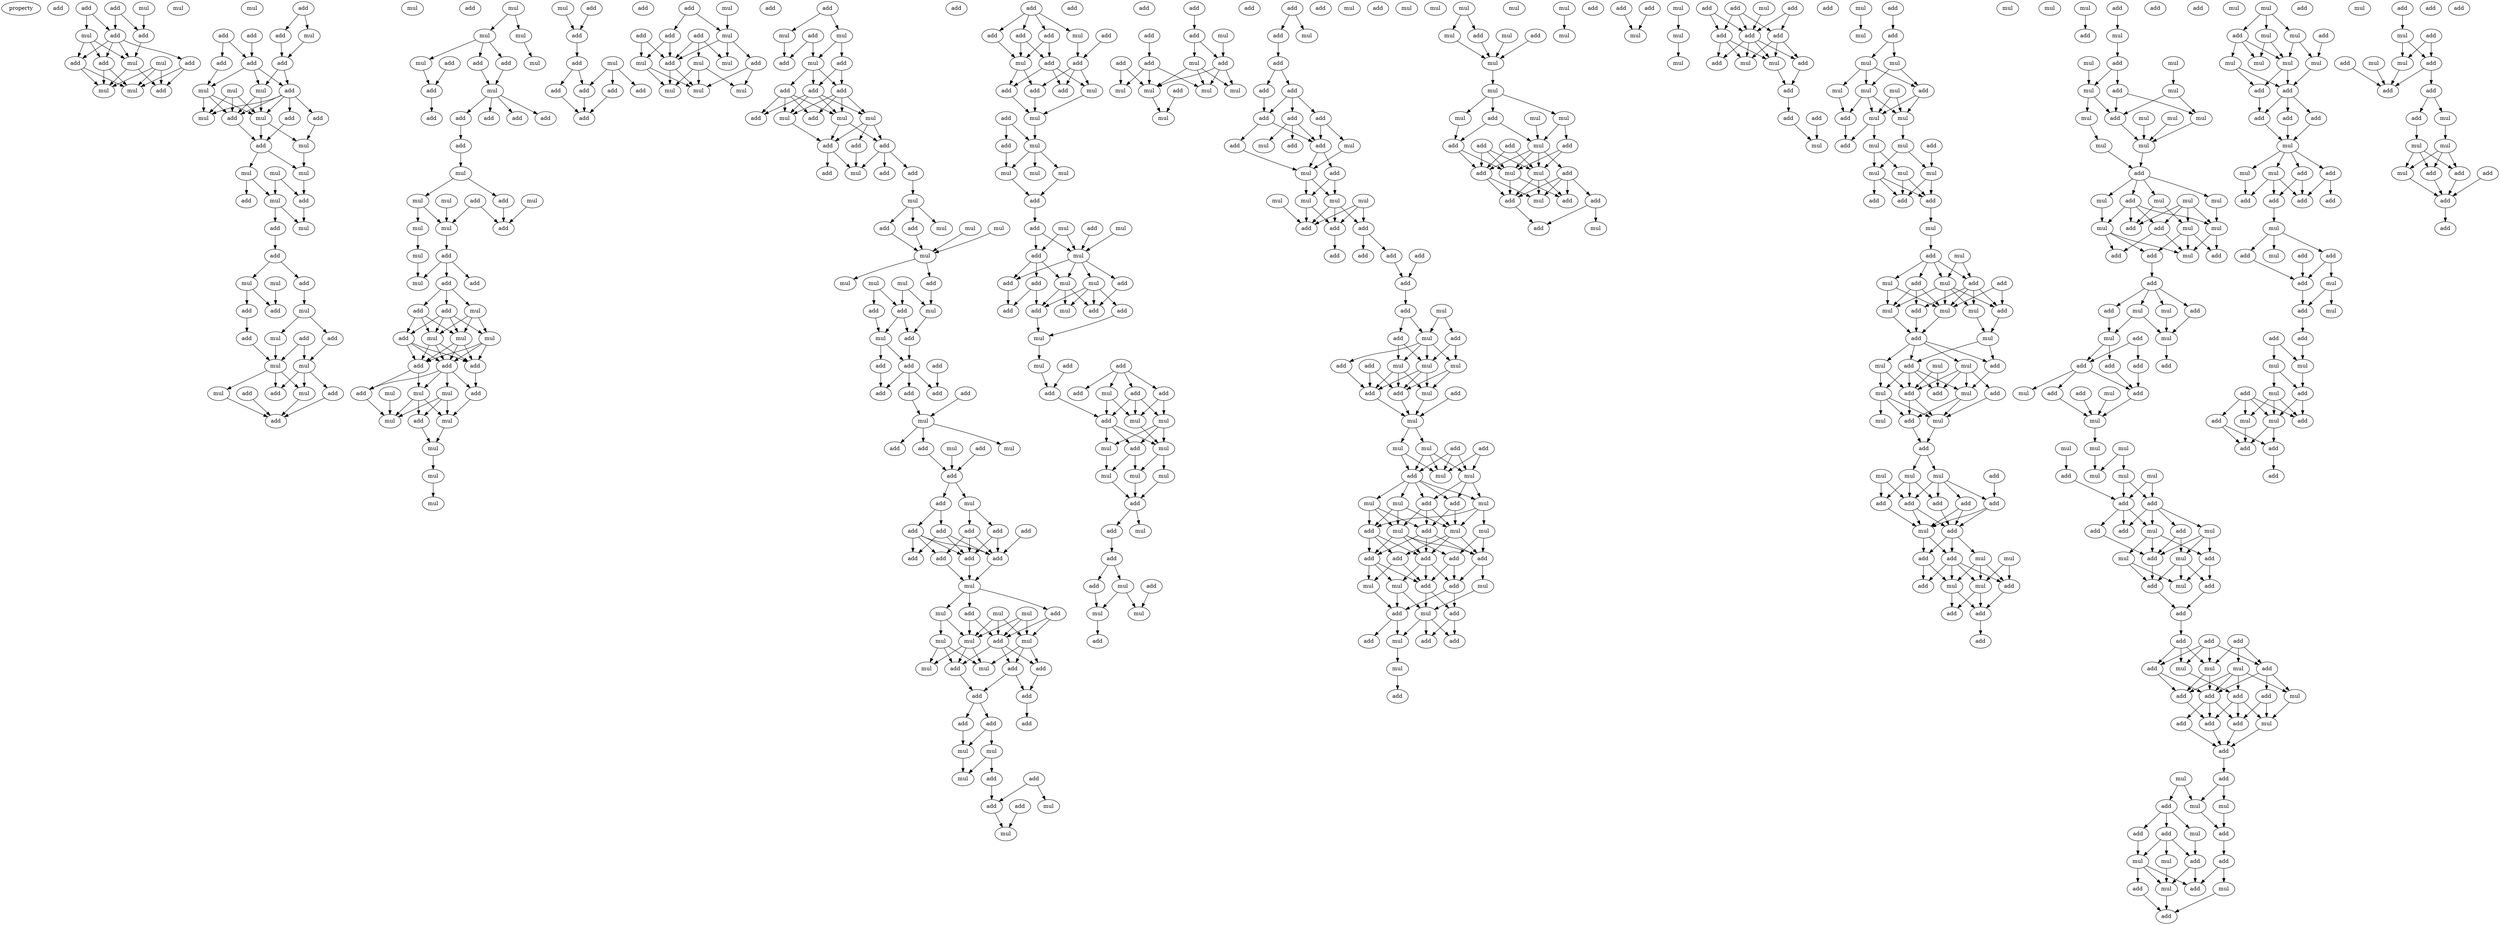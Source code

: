 digraph {
    node [fontcolor=black]
    property [mul=2,lf=1.2]
    0 [ label = add ];
    1 [ label = add ];
    2 [ label = add ];
    3 [ label = mul ];
    4 [ label = mul ];
    5 [ label = add ];
    6 [ label = add ];
    7 [ label = add ];
    8 [ label = add ];
    9 [ label = add ];
    10 [ label = mul ];
    11 [ label = mul ];
    12 [ label = mul ];
    13 [ label = mul ];
    14 [ label = mul ];
    15 [ label = add ];
    16 [ label = mul ];
    17 [ label = add ];
    18 [ label = add ];
    19 [ label = add ];
    20 [ label = add ];
    21 [ label = mul ];
    22 [ label = add ];
    23 [ label = add ];
    24 [ label = add ];
    25 [ label = mul ];
    26 [ label = add ];
    27 [ label = mul ];
    28 [ label = mul ];
    29 [ label = mul ];
    30 [ label = add ];
    31 [ label = add ];
    32 [ label = mul ];
    33 [ label = add ];
    34 [ label = add ];
    35 [ label = mul ];
    36 [ label = mul ];
    37 [ label = mul ];
    38 [ label = mul ];
    39 [ label = mul ];
    40 [ label = add ];
    41 [ label = add ];
    42 [ label = mul ];
    43 [ label = add ];
    44 [ label = add ];
    45 [ label = mul ];
    46 [ label = mul ];
    47 [ label = add ];
    48 [ label = add ];
    49 [ label = add ];
    50 [ label = mul ];
    51 [ label = mul ];
    52 [ label = add ];
    53 [ label = add ];
    54 [ label = add ];
    55 [ label = mul ];
    56 [ label = mul ];
    57 [ label = add ];
    58 [ label = add ];
    59 [ label = mul ];
    60 [ label = mul ];
    61 [ label = add ];
    62 [ label = add ];
    63 [ label = mul ];
    64 [ label = add ];
    65 [ label = mul ];
    66 [ label = mul ];
    67 [ label = mul ];
    68 [ label = mul ];
    69 [ label = add ];
    70 [ label = mul ];
    71 [ label = add ];
    72 [ label = add ];
    73 [ label = mul ];
    74 [ label = add ];
    75 [ label = add ];
    76 [ label = add ];
    77 [ label = add ];
    78 [ label = add ];
    79 [ label = add ];
    80 [ label = add ];
    81 [ label = mul ];
    82 [ label = add ];
    83 [ label = mul ];
    84 [ label = mul ];
    85 [ label = mul ];
    86 [ label = add ];
    87 [ label = add ];
    88 [ label = mul ];
    89 [ label = mul ];
    90 [ label = mul ];
    91 [ label = add ];
    92 [ label = add ];
    93 [ label = mul ];
    94 [ label = add ];
    95 [ label = add ];
    96 [ label = add ];
    97 [ label = mul ];
    98 [ label = mul ];
    99 [ label = mul ];
    100 [ label = mul ];
    101 [ label = add ];
    102 [ label = add ];
    103 [ label = add ];
    104 [ label = add ];
    105 [ label = mul ];
    106 [ label = mul ];
    107 [ label = add ];
    108 [ label = add ];
    109 [ label = mul ];
    110 [ label = mul ];
    111 [ label = add ];
    112 [ label = mul ];
    113 [ label = mul ];
    114 [ label = mul ];
    115 [ label = mul ];
    116 [ label = mul ];
    117 [ label = add ];
    118 [ label = add ];
    119 [ label = mul ];
    120 [ label = add ];
    121 [ label = add ];
    122 [ label = add ];
    123 [ label = add ];
    124 [ label = add ];
    125 [ label = add ];
    126 [ label = add ];
    127 [ label = mul ];
    128 [ label = add ];
    129 [ label = add ];
    130 [ label = add ];
    131 [ label = add ];
    132 [ label = mul ];
    133 [ label = add ];
    134 [ label = add ];
    135 [ label = mul ];
    136 [ label = mul ];
    137 [ label = add ];
    138 [ label = mul ];
    139 [ label = mul ];
    140 [ label = mul ];
    141 [ label = mul ];
    142 [ label = add ];
    143 [ label = mul ];
    144 [ label = mul ];
    145 [ label = add ];
    146 [ label = add ];
    147 [ label = mul ];
    148 [ label = add ];
    149 [ label = add ];
    150 [ label = add ];
    151 [ label = add ];
    152 [ label = add ];
    153 [ label = mul ];
    154 [ label = mul ];
    155 [ label = mul ];
    156 [ label = add ];
    157 [ label = add ];
    158 [ label = add ];
    159 [ label = add ];
    160 [ label = add ];
    161 [ label = add ];
    162 [ label = add ];
    163 [ label = mul ];
    164 [ label = mul ];
    165 [ label = add ];
    166 [ label = mul ];
    167 [ label = mul ];
    168 [ label = add ];
    169 [ label = mul ];
    170 [ label = mul ];
    171 [ label = mul ];
    172 [ label = add ];
    173 [ label = mul ];
    174 [ label = mul ];
    175 [ label = add ];
    176 [ label = add ];
    177 [ label = mul ];
    178 [ label = add ];
    179 [ label = mul ];
    180 [ label = add ];
    181 [ label = add ];
    182 [ label = add ];
    183 [ label = add ];
    184 [ label = add ];
    185 [ label = add ];
    186 [ label = add ];
    187 [ label = mul ];
    188 [ label = mul ];
    189 [ label = mul ];
    190 [ label = add ];
    191 [ label = add ];
    192 [ label = add ];
    193 [ label = add ];
    194 [ label = add ];
    195 [ label = add ];
    196 [ label = mul ];
    197 [ label = add ];
    198 [ label = add ];
    199 [ label = add ];
    200 [ label = add ];
    201 [ label = add ];
    202 [ label = add ];
    203 [ label = add ];
    204 [ label = add ];
    205 [ label = add ];
    206 [ label = mul ];
    207 [ label = mul ];
    208 [ label = add ];
    209 [ label = mul ];
    210 [ label = mul ];
    211 [ label = add ];
    212 [ label = mul ];
    213 [ label = mul ];
    214 [ label = mul ];
    215 [ label = add ];
    216 [ label = mul ];
    217 [ label = mul ];
    218 [ label = add ];
    219 [ label = add ];
    220 [ label = add ];
    221 [ label = add ];
    222 [ label = add ];
    223 [ label = add ];
    224 [ label = add ];
    225 [ label = add ];
    226 [ label = mul ];
    227 [ label = mul ];
    228 [ label = add ];
    229 [ label = mul ];
    230 [ label = add ];
    231 [ label = mul ];
    232 [ label = add ];
    233 [ label = add ];
    234 [ label = mul ];
    235 [ label = add ];
    236 [ label = add ];
    237 [ label = add ];
    238 [ label = mul ];
    239 [ label = add ];
    240 [ label = add ];
    241 [ label = mul ];
    242 [ label = add ];
    243 [ label = add ];
    244 [ label = add ];
    245 [ label = add ];
    246 [ label = add ];
    247 [ label = mul ];
    248 [ label = add ];
    249 [ label = mul ];
    250 [ label = mul ];
    251 [ label = add ];
    252 [ label = mul ];
    253 [ label = mul ];
    254 [ label = mul ];
    255 [ label = add ];
    256 [ label = add ];
    257 [ label = mul ];
    258 [ label = add ];
    259 [ label = mul ];
    260 [ label = add ];
    261 [ label = add ];
    262 [ label = mul ];
    263 [ label = add ];
    264 [ label = add ];
    265 [ label = add ];
    266 [ label = mul ];
    267 [ label = mul ];
    268 [ label = add ];
    269 [ label = mul ];
    270 [ label = add ];
    271 [ label = add ];
    272 [ label = add ];
    273 [ label = mul ];
    274 [ label = add ];
    275 [ label = add ];
    276 [ label = mul ];
    277 [ label = add ];
    278 [ label = add ];
    279 [ label = mul ];
    280 [ label = add ];
    281 [ label = add ];
    282 [ label = mul ];
    283 [ label = mul ];
    284 [ label = add ];
    285 [ label = mul ];
    286 [ label = mul ];
    287 [ label = add ];
    288 [ label = mul ];
    289 [ label = mul ];
    290 [ label = mul ];
    291 [ label = add ];
    292 [ label = add ];
    293 [ label = mul ];
    294 [ label = add ];
    295 [ label = add ];
    296 [ label = add ];
    297 [ label = add ];
    298 [ label = mul ];
    299 [ label = mul ];
    300 [ label = mul ];
    301 [ label = add ];
    302 [ label = add ];
    303 [ label = add ];
    304 [ label = add ];
    305 [ label = mul ];
    306 [ label = add ];
    307 [ label = mul ];
    308 [ label = add ];
    309 [ label = add ];
    310 [ label = mul ];
    311 [ label = mul ];
    312 [ label = mul ];
    313 [ label = mul ];
    314 [ label = add ];
    315 [ label = mul ];
    316 [ label = add ];
    317 [ label = add ];
    318 [ label = add ];
    319 [ label = add ];
    320 [ label = mul ];
    321 [ label = add ];
    322 [ label = add ];
    323 [ label = add ];
    324 [ label = add ];
    325 [ label = add ];
    326 [ label = add ];
    327 [ label = add ];
    328 [ label = add ];
    329 [ label = add ];
    330 [ label = mul ];
    331 [ label = mul ];
    332 [ label = add ];
    333 [ label = mul ];
    334 [ label = mul ];
    335 [ label = mul ];
    336 [ label = mul ];
    337 [ label = mul ];
    338 [ label = add ];
    339 [ label = add ];
    340 [ label = add ];
    341 [ label = add ];
    342 [ label = mul ];
    343 [ label = add ];
    344 [ label = add ];
    345 [ label = add ];
    346 [ label = add ];
    347 [ label = mul ];
    348 [ label = add ];
    349 [ label = add ];
    350 [ label = add ];
    351 [ label = mul ];
    352 [ label = add ];
    353 [ label = mul ];
    354 [ label = mul ];
    355 [ label = add ];
    356 [ label = add ];
    357 [ label = mul ];
    358 [ label = add ];
    359 [ label = mul ];
    360 [ label = add ];
    361 [ label = add ];
    362 [ label = mul ];
    363 [ label = add ];
    364 [ label = mul ];
    365 [ label = add ];
    366 [ label = mul ];
    367 [ label = mul ];
    368 [ label = mul ];
    369 [ label = add ];
    370 [ label = mul ];
    371 [ label = add ];
    372 [ label = mul ];
    373 [ label = mul ];
    374 [ label = mul ];
    375 [ label = add ];
    376 [ label = mul ];
    377 [ label = add ];
    378 [ label = mul ];
    379 [ label = add ];
    380 [ label = mul ];
    381 [ label = add ];
    382 [ label = add ];
    383 [ label = add ];
    384 [ label = add ];
    385 [ label = add ];
    386 [ label = mul ];
    387 [ label = mul ];
    388 [ label = mul ];
    389 [ label = add ];
    390 [ label = add ];
    391 [ label = add ];
    392 [ label = add ];
    393 [ label = mul ];
    394 [ label = add ];
    395 [ label = mul ];
    396 [ label = add ];
    397 [ label = mul ];
    398 [ label = add ];
    399 [ label = mul ];
    400 [ label = add ];
    401 [ label = mul ];
    402 [ label = mul ];
    403 [ label = mul ];
    404 [ label = add ];
    405 [ label = mul ];
    406 [ label = add ];
    407 [ label = mul ];
    408 [ label = mul ];
    409 [ label = mul ];
    410 [ label = mul ];
    411 [ label = add ];
    412 [ label = mul ];
    413 [ label = add ];
    414 [ label = add ];
    415 [ label = add ];
    416 [ label = mul ];
    417 [ label = add ];
    418 [ label = add ];
    419 [ label = add ];
    420 [ label = mul ];
    421 [ label = mul ];
    422 [ label = add ];
    423 [ label = add ];
    424 [ label = add ];
    425 [ label = mul ];
    426 [ label = mul ];
    427 [ label = add ];
    428 [ label = mul ];
    429 [ label = add ];
    430 [ label = mul ];
    431 [ label = add ];
    432 [ label = add ];
    433 [ label = mul ];
    434 [ label = mul ];
    435 [ label = mul ];
    436 [ label = mul ];
    437 [ label = add ];
    438 [ label = add ];
    439 [ label = mul ];
    440 [ label = add ];
    441 [ label = add ];
    442 [ label = add ];
    443 [ label = add ];
    444 [ label = mul ];
    445 [ label = add ];
    446 [ label = add ];
    447 [ label = mul ];
    448 [ label = add ];
    449 [ label = add ];
    450 [ label = mul ];
    451 [ label = add ];
    452 [ label = add ];
    453 [ label = mul ];
    454 [ label = mul ];
    455 [ label = add ];
    456 [ label = add ];
    457 [ label = mul ];
    458 [ label = mul ];
    459 [ label = mul ];
    460 [ label = mul ];
    461 [ label = add ];
    462 [ label = mul ];
    463 [ label = add ];
    464 [ label = mul ];
    465 [ label = mul ];
    466 [ label = mul ];
    467 [ label = mul ];
    468 [ label = mul ];
    469 [ label = add ];
    470 [ label = add ];
    471 [ label = mul ];
    472 [ label = mul ];
    473 [ label = mul ];
    474 [ label = add ];
    475 [ label = add ];
    476 [ label = add ];
    477 [ label = mul ];
    478 [ label = mul ];
    479 [ label = add ];
    480 [ label = mul ];
    481 [ label = mul ];
    482 [ label = add ];
    483 [ label = add ];
    484 [ label = add ];
    485 [ label = mul ];
    486 [ label = mul ];
    487 [ label = mul ];
    488 [ label = add ];
    489 [ label = add ];
    490 [ label = add ];
    491 [ label = mul ];
    492 [ label = add ];
    493 [ label = mul ];
    494 [ label = mul ];
    495 [ label = add ];
    496 [ label = mul ];
    497 [ label = mul ];
    498 [ label = add ];
    499 [ label = mul ];
    500 [ label = add ];
    501 [ label = add ];
    502 [ label = mul ];
    503 [ label = add ];
    504 [ label = mul ];
    505 [ label = add ];
    506 [ label = add ];
    507 [ label = mul ];
    508 [ label = mul ];
    509 [ label = mul ];
    510 [ label = add ];
    511 [ label = add ];
    512 [ label = add ];
    513 [ label = add ];
    514 [ label = add ];
    515 [ label = mul ];
    516 [ label = add ];
    517 [ label = mul ];
    518 [ label = add ];
    519 [ label = mul ];
    520 [ label = add ];
    521 [ label = mul ];
    522 [ label = add ];
    523 [ label = mul ];
    524 [ label = add ];
    525 [ label = add ];
    526 [ label = add ];
    527 [ label = mul ];
    528 [ label = add ];
    529 [ label = mul ];
    530 [ label = add ];
    531 [ label = add ];
    532 [ label = add ];
    533 [ label = mul ];
    534 [ label = add ];
    535 [ label = mul ];
    536 [ label = mul ];
    537 [ label = mul ];
    538 [ label = add ];
    539 [ label = mul ];
    540 [ label = mul ];
    541 [ label = mul ];
    542 [ label = add ];
    543 [ label = mul ];
    544 [ label = mul ];
    545 [ label = mul ];
    546 [ label = mul ];
    547 [ label = add ];
    548 [ label = mul ];
    549 [ label = add ];
    550 [ label = mul ];
    551 [ label = mul ];
    552 [ label = mul ];
    553 [ label = mul ];
    554 [ label = mul ];
    555 [ label = add ];
    556 [ label = mul ];
    557 [ label = add ];
    558 [ label = add ];
    559 [ label = add ];
    560 [ label = add ];
    561 [ label = mul ];
    562 [ label = add ];
    563 [ label = mul ];
    564 [ label = add ];
    565 [ label = mul ];
    566 [ label = add ];
    567 [ label = mul ];
    568 [ label = mul ];
    569 [ label = add ];
    570 [ label = add ];
    571 [ label = add ];
    572 [ label = add ];
    573 [ label = add ];
    574 [ label = add ];
    575 [ label = add ];
    576 [ label = mul ];
    577 [ label = mul ];
    578 [ label = add ];
    579 [ label = mul ];
    580 [ label = mul ];
    581 [ label = mul ];
    582 [ label = mul ];
    583 [ label = add ];
    584 [ label = mul ];
    585 [ label = mul ];
    586 [ label = mul ];
    587 [ label = add ];
    588 [ label = add ];
    589 [ label = add ];
    590 [ label = mul ];
    591 [ label = mul ];
    592 [ label = add ];
    593 [ label = add ];
    594 [ label = add ];
    595 [ label = mul ];
    596 [ label = add ];
    597 [ label = add ];
    598 [ label = mul ];
    599 [ label = mul ];
    600 [ label = add ];
    601 [ label = add ];
    602 [ label = add ];
    603 [ label = add ];
    604 [ label = add ];
    605 [ label = add ];
    606 [ label = add ];
    607 [ label = mul ];
    608 [ label = mul ];
    609 [ label = add ];
    610 [ label = mul ];
    611 [ label = add ];
    612 [ label = add ];
    613 [ label = add ];
    614 [ label = mul ];
    615 [ label = add ];
    616 [ label = add ];
    617 [ label = add ];
    618 [ label = add ];
    619 [ label = mul ];
    620 [ label = add ];
    621 [ label = add ];
    622 [ label = mul ];
    623 [ label = add ];
    624 [ label = mul ];
    625 [ label = mul ];
    626 [ label = add ];
    627 [ label = add ];
    628 [ label = add ];
    629 [ label = mul ];
    630 [ label = add ];
    631 [ label = mul ];
    632 [ label = mul ];
    633 [ label = add ];
    634 [ label = add ];
    635 [ label = mul ];
    636 [ label = mul ];
    637 [ label = add ];
    638 [ label = mul ];
    639 [ label = add ];
    640 [ label = mul ];
    641 [ label = mul ];
    642 [ label = add ];
    643 [ label = add ];
    644 [ label = mul ];
    645 [ label = mul ];
    646 [ label = mul ];
    647 [ label = mul ];
    648 [ label = mul ];
    649 [ label = add ];
    650 [ label = add ];
    651 [ label = add ];
    652 [ label = add ];
    653 [ label = add ];
    654 [ label = add ];
    655 [ label = mul ];
    656 [ label = mul ];
    657 [ label = add ];
    658 [ label = add ];
    659 [ label = mul ];
    660 [ label = add ];
    661 [ label = add ];
    662 [ label = add ];
    663 [ label = add ];
    664 [ label = mul ];
    665 [ label = add ];
    666 [ label = add ];
    667 [ label = mul ];
    668 [ label = add ];
    669 [ label = mul ];
    670 [ label = add ];
    671 [ label = add ];
    672 [ label = mul ];
    673 [ label = mul ];
    674 [ label = add ];
    675 [ label = add ];
    676 [ label = mul ];
    677 [ label = mul ];
    678 [ label = add ];
    679 [ label = mul ];
    680 [ label = add ];
    681 [ label = add ];
    682 [ label = add ];
    683 [ label = mul ];
    684 [ label = mul ];
    685 [ label = add ];
    686 [ label = add ];
    687 [ label = add ];
    688 [ label = add ];
    689 [ label = mul ];
    690 [ label = add ];
    691 [ label = add ];
    692 [ label = mul ];
    693 [ label = mul ];
    694 [ label = add ];
    695 [ label = add ];
    696 [ label = add ];
    697 [ label = add ];
    698 [ label = mul ];
    699 [ label = add ];
    700 [ label = mul ];
    701 [ label = mul ];
    702 [ label = mul ];
    703 [ label = add ];
    704 [ label = add ];
    705 [ label = add ];
    706 [ label = add ];
    707 [ label = add ];
    708 [ label = add ];
    1 -> 4 [ name = 0 ];
    1 -> 6 [ name = 1 ];
    2 -> 5 [ name = 2 ];
    2 -> 6 [ name = 3 ];
    3 -> 5 [ name = 4 ];
    4 -> 7 [ name = 5 ];
    4 -> 9 [ name = 6 ];
    4 -> 11 [ name = 7 ];
    5 -> 11 [ name = 8 ];
    6 -> 7 [ name = 9 ];
    6 -> 8 [ name = 10 ];
    6 -> 9 [ name = 11 ];
    6 -> 11 [ name = 12 ];
    7 -> 12 [ name = 13 ];
    7 -> 13 [ name = 14 ];
    8 -> 13 [ name = 15 ];
    8 -> 15 [ name = 16 ];
    9 -> 12 [ name = 17 ];
    9 -> 13 [ name = 18 ];
    10 -> 12 [ name = 19 ];
    10 -> 13 [ name = 20 ];
    10 -> 15 [ name = 21 ];
    11 -> 12 [ name = 22 ];
    11 -> 15 [ name = 23 ];
    17 -> 20 [ name = 24 ];
    17 -> 21 [ name = 25 ];
    18 -> 23 [ name = 26 ];
    18 -> 24 [ name = 27 ];
    19 -> 23 [ name = 28 ];
    20 -> 22 [ name = 29 ];
    21 -> 22 [ name = 30 ];
    22 -> 26 [ name = 31 ];
    22 -> 27 [ name = 32 ];
    23 -> 25 [ name = 33 ];
    23 -> 26 [ name = 34 ];
    23 -> 27 [ name = 35 ];
    24 -> 25 [ name = 36 ];
    25 -> 29 [ name = 37 ];
    25 -> 32 [ name = 38 ];
    25 -> 33 [ name = 39 ];
    26 -> 29 [ name = 40 ];
    26 -> 30 [ name = 41 ];
    26 -> 31 [ name = 42 ];
    26 -> 32 [ name = 43 ];
    26 -> 33 [ name = 44 ];
    27 -> 29 [ name = 45 ];
    27 -> 33 [ name = 46 ];
    28 -> 29 [ name = 47 ];
    28 -> 32 [ name = 48 ];
    28 -> 33 [ name = 49 ];
    29 -> 34 [ name = 50 ];
    29 -> 35 [ name = 51 ];
    30 -> 34 [ name = 52 ];
    31 -> 35 [ name = 53 ];
    33 -> 34 [ name = 54 ];
    34 -> 36 [ name = 55 ];
    34 -> 38 [ name = 56 ];
    35 -> 38 [ name = 57 ];
    36 -> 39 [ name = 58 ];
    36 -> 41 [ name = 59 ];
    37 -> 39 [ name = 60 ];
    37 -> 40 [ name = 61 ];
    38 -> 40 [ name = 62 ];
    39 -> 42 [ name = 63 ];
    39 -> 43 [ name = 64 ];
    40 -> 42 [ name = 65 ];
    43 -> 44 [ name = 66 ];
    44 -> 45 [ name = 67 ];
    44 -> 47 [ name = 68 ];
    45 -> 48 [ name = 69 ];
    45 -> 49 [ name = 70 ];
    46 -> 48 [ name = 71 ];
    47 -> 50 [ name = 72 ];
    49 -> 52 [ name = 73 ];
    50 -> 51 [ name = 74 ];
    50 -> 53 [ name = 75 ];
    51 -> 56 [ name = 76 ];
    52 -> 56 [ name = 77 ];
    53 -> 55 [ name = 78 ];
    54 -> 55 [ name = 79 ];
    54 -> 56 [ name = 80 ];
    55 -> 58 [ name = 81 ];
    55 -> 59 [ name = 82 ];
    55 -> 61 [ name = 83 ];
    56 -> 59 [ name = 84 ];
    56 -> 60 [ name = 85 ];
    56 -> 61 [ name = 86 ];
    57 -> 62 [ name = 87 ];
    58 -> 62 [ name = 88 ];
    59 -> 62 [ name = 89 ];
    60 -> 62 [ name = 90 ];
    65 -> 66 [ name = 91 ];
    65 -> 67 [ name = 92 ];
    66 -> 68 [ name = 93 ];
    66 -> 69 [ name = 94 ];
    66 -> 71 [ name = 95 ];
    67 -> 70 [ name = 96 ];
    68 -> 74 [ name = 97 ];
    69 -> 73 [ name = 98 ];
    71 -> 73 [ name = 99 ];
    72 -> 74 [ name = 100 ];
    73 -> 75 [ name = 101 ];
    73 -> 76 [ name = 102 ];
    73 -> 77 [ name = 103 ];
    73 -> 79 [ name = 104 ];
    74 -> 78 [ name = 105 ];
    76 -> 80 [ name = 106 ];
    80 -> 81 [ name = 107 ];
    81 -> 82 [ name = 108 ];
    81 -> 84 [ name = 109 ];
    82 -> 87 [ name = 110 ];
    83 -> 87 [ name = 111 ];
    84 -> 88 [ name = 112 ];
    84 -> 89 [ name = 113 ];
    85 -> 89 [ name = 114 ];
    86 -> 87 [ name = 115 ];
    86 -> 89 [ name = 116 ];
    88 -> 90 [ name = 117 ];
    89 -> 91 [ name = 118 ];
    90 -> 93 [ name = 119 ];
    91 -> 92 [ name = 120 ];
    91 -> 93 [ name = 121 ];
    91 -> 94 [ name = 122 ];
    94 -> 95 [ name = 123 ];
    94 -> 96 [ name = 124 ];
    94 -> 97 [ name = 125 ];
    95 -> 98 [ name = 126 ];
    95 -> 99 [ name = 127 ];
    95 -> 100 [ name = 128 ];
    95 -> 101 [ name = 129 ];
    96 -> 98 [ name = 130 ];
    96 -> 99 [ name = 131 ];
    96 -> 101 [ name = 132 ];
    97 -> 98 [ name = 133 ];
    97 -> 99 [ name = 134 ];
    97 -> 100 [ name = 135 ];
    98 -> 102 [ name = 136 ];
    98 -> 103 [ name = 137 ];
    98 -> 104 [ name = 138 ];
    99 -> 102 [ name = 139 ];
    99 -> 103 [ name = 140 ];
    99 -> 104 [ name = 141 ];
    100 -> 102 [ name = 142 ];
    100 -> 103 [ name = 143 ];
    100 -> 104 [ name = 144 ];
    101 -> 102 [ name = 145 ];
    101 -> 103 [ name = 146 ];
    101 -> 104 [ name = 147 ];
    102 -> 107 [ name = 148 ];
    103 -> 106 [ name = 149 ];
    103 -> 108 [ name = 150 ];
    104 -> 106 [ name = 151 ];
    104 -> 107 [ name = 152 ];
    104 -> 108 [ name = 153 ];
    104 -> 109 [ name = 154 ];
    105 -> 112 [ name = 155 ];
    106 -> 110 [ name = 156 ];
    106 -> 111 [ name = 157 ];
    106 -> 112 [ name = 158 ];
    107 -> 110 [ name = 159 ];
    108 -> 112 [ name = 160 ];
    109 -> 110 [ name = 161 ];
    109 -> 111 [ name = 162 ];
    109 -> 112 [ name = 163 ];
    110 -> 113 [ name = 164 ];
    111 -> 113 [ name = 165 ];
    113 -> 114 [ name = 166 ];
    114 -> 115 [ name = 167 ];
    116 -> 118 [ name = 168 ];
    117 -> 118 [ name = 169 ];
    118 -> 120 [ name = 170 ];
    119 -> 122 [ name = 171 ];
    119 -> 124 [ name = 172 ];
    119 -> 125 [ name = 173 ];
    120 -> 121 [ name = 174 ];
    120 -> 122 [ name = 175 ];
    121 -> 126 [ name = 176 ];
    122 -> 126 [ name = 177 ];
    124 -> 126 [ name = 178 ];
    127 -> 132 [ name = 179 ];
    128 -> 132 [ name = 180 ];
    128 -> 133 [ name = 181 ];
    130 -> 134 [ name = 182 ];
    130 -> 135 [ name = 183 ];
    131 -> 134 [ name = 184 ];
    131 -> 136 [ name = 185 ];
    131 -> 138 [ name = 186 ];
    132 -> 134 [ name = 187 ];
    132 -> 137 [ name = 188 ];
    132 -> 138 [ name = 189 ];
    133 -> 134 [ name = 190 ];
    133 -> 135 [ name = 191 ];
    134 -> 139 [ name = 192 ];
    134 -> 140 [ name = 193 ];
    135 -> 139 [ name = 194 ];
    135 -> 140 [ name = 195 ];
    136 -> 139 [ name = 196 ];
    136 -> 140 [ name = 197 ];
    136 -> 141 [ name = 198 ];
    137 -> 140 [ name = 199 ];
    137 -> 141 [ name = 200 ];
    142 -> 143 [ name = 201 ];
    142 -> 144 [ name = 202 ];
    143 -> 148 [ name = 203 ];
    144 -> 146 [ name = 204 ];
    144 -> 147 [ name = 205 ];
    145 -> 147 [ name = 206 ];
    145 -> 148 [ name = 207 ];
    146 -> 149 [ name = 208 ];
    146 -> 150 [ name = 209 ];
    147 -> 149 [ name = 210 ];
    147 -> 150 [ name = 211 ];
    147 -> 151 [ name = 212 ];
    149 -> 152 [ name = 213 ];
    149 -> 153 [ name = 214 ];
    149 -> 154 [ name = 215 ];
    149 -> 155 [ name = 216 ];
    150 -> 153 [ name = 217 ];
    150 -> 154 [ name = 218 ];
    150 -> 155 [ name = 219 ];
    150 -> 156 [ name = 220 ];
    151 -> 152 [ name = 221 ];
    151 -> 154 [ name = 222 ];
    151 -> 155 [ name = 223 ];
    151 -> 156 [ name = 224 ];
    153 -> 157 [ name = 225 ];
    153 -> 158 [ name = 226 ];
    153 -> 159 [ name = 227 ];
    154 -> 157 [ name = 228 ];
    154 -> 158 [ name = 229 ];
    155 -> 158 [ name = 230 ];
    157 -> 160 [ name = 231 ];
    157 -> 161 [ name = 232 ];
    157 -> 163 [ name = 233 ];
    158 -> 162 [ name = 234 ];
    158 -> 163 [ name = 235 ];
    159 -> 163 [ name = 236 ];
    160 -> 164 [ name = 237 ];
    164 -> 165 [ name = 238 ];
    164 -> 166 [ name = 239 ];
    164 -> 168 [ name = 240 ];
    165 -> 170 [ name = 241 ];
    167 -> 170 [ name = 242 ];
    168 -> 170 [ name = 243 ];
    169 -> 170 [ name = 244 ];
    170 -> 171 [ name = 245 ];
    170 -> 172 [ name = 246 ];
    172 -> 177 [ name = 247 ];
    173 -> 175 [ name = 248 ];
    173 -> 176 [ name = 249 ];
    174 -> 175 [ name = 250 ];
    174 -> 177 [ name = 251 ];
    175 -> 178 [ name = 252 ];
    175 -> 179 [ name = 253 ];
    176 -> 179 [ name = 254 ];
    177 -> 178 [ name = 255 ];
    178 -> 182 [ name = 256 ];
    179 -> 181 [ name = 257 ];
    179 -> 182 [ name = 258 ];
    180 -> 186 [ name = 259 ];
    181 -> 185 [ name = 260 ];
    182 -> 183 [ name = 261 ];
    182 -> 185 [ name = 262 ];
    182 -> 186 [ name = 263 ];
    183 -> 187 [ name = 264 ];
    184 -> 187 [ name = 265 ];
    187 -> 188 [ name = 266 ];
    187 -> 190 [ name = 267 ];
    187 -> 192 [ name = 268 ];
    189 -> 193 [ name = 269 ];
    191 -> 193 [ name = 270 ];
    192 -> 193 [ name = 271 ];
    193 -> 195 [ name = 272 ];
    193 -> 196 [ name = 273 ];
    195 -> 197 [ name = 274 ];
    195 -> 200 [ name = 275 ];
    196 -> 199 [ name = 276 ];
    196 -> 201 [ name = 277 ];
    197 -> 202 [ name = 278 ];
    197 -> 203 [ name = 279 ];
    197 -> 204 [ name = 280 ];
    198 -> 203 [ name = 281 ];
    199 -> 202 [ name = 282 ];
    199 -> 203 [ name = 283 ];
    199 -> 205 [ name = 284 ];
    200 -> 202 [ name = 285 ];
    200 -> 203 [ name = 286 ];
    200 -> 204 [ name = 287 ];
    200 -> 205 [ name = 288 ];
    201 -> 202 [ name = 289 ];
    201 -> 203 [ name = 290 ];
    202 -> 206 [ name = 291 ];
    203 -> 206 [ name = 292 ];
    205 -> 206 [ name = 293 ];
    206 -> 208 [ name = 294 ];
    206 -> 209 [ name = 295 ];
    206 -> 211 [ name = 296 ];
    207 -> 213 [ name = 297 ];
    207 -> 214 [ name = 298 ];
    207 -> 215 [ name = 299 ];
    208 -> 214 [ name = 300 ];
    208 -> 215 [ name = 301 ];
    209 -> 212 [ name = 302 ];
    209 -> 214 [ name = 303 ];
    210 -> 213 [ name = 304 ];
    210 -> 214 [ name = 305 ];
    210 -> 215 [ name = 306 ];
    211 -> 213 [ name = 307 ];
    211 -> 215 [ name = 308 ];
    212 -> 216 [ name = 309 ];
    212 -> 217 [ name = 310 ];
    212 -> 219 [ name = 311 ];
    213 -> 216 [ name = 312 ];
    213 -> 218 [ name = 313 ];
    213 -> 220 [ name = 314 ];
    214 -> 216 [ name = 315 ];
    214 -> 217 [ name = 316 ];
    214 -> 219 [ name = 317 ];
    215 -> 218 [ name = 318 ];
    215 -> 219 [ name = 319 ];
    215 -> 220 [ name = 320 ];
    218 -> 221 [ name = 321 ];
    219 -> 222 [ name = 322 ];
    220 -> 221 [ name = 323 ];
    220 -> 222 [ name = 324 ];
    221 -> 223 [ name = 325 ];
    222 -> 224 [ name = 326 ];
    222 -> 225 [ name = 327 ];
    224 -> 226 [ name = 328 ];
    224 -> 227 [ name = 329 ];
    225 -> 226 [ name = 330 ];
    226 -> 229 [ name = 331 ];
    227 -> 229 [ name = 332 ];
    227 -> 230 [ name = 333 ];
    228 -> 231 [ name = 334 ];
    228 -> 232 [ name = 335 ];
    230 -> 232 [ name = 336 ];
    232 -> 234 [ name = 337 ];
    233 -> 234 [ name = 338 ];
    235 -> 236 [ name = 339 ];
    235 -> 237 [ name = 340 ];
    235 -> 238 [ name = 341 ];
    235 -> 240 [ name = 342 ];
    236 -> 241 [ name = 343 ];
    237 -> 241 [ name = 344 ];
    237 -> 242 [ name = 345 ];
    238 -> 243 [ name = 346 ];
    239 -> 243 [ name = 347 ];
    240 -> 241 [ name = 348 ];
    240 -> 242 [ name = 349 ];
    241 -> 245 [ name = 350 ];
    241 -> 246 [ name = 351 ];
    242 -> 244 [ name = 352 ];
    242 -> 245 [ name = 353 ];
    242 -> 247 [ name = 354 ];
    243 -> 244 [ name = 355 ];
    243 -> 246 [ name = 356 ];
    243 -> 247 [ name = 357 ];
    245 -> 249 [ name = 358 ];
    246 -> 249 [ name = 359 ];
    247 -> 249 [ name = 360 ];
    248 -> 250 [ name = 361 ];
    248 -> 251 [ name = 362 ];
    249 -> 250 [ name = 363 ];
    250 -> 252 [ name = 364 ];
    250 -> 253 [ name = 365 ];
    250 -> 254 [ name = 366 ];
    251 -> 252 [ name = 367 ];
    252 -> 255 [ name = 368 ];
    254 -> 255 [ name = 369 ];
    255 -> 258 [ name = 370 ];
    256 -> 262 [ name = 371 ];
    257 -> 262 [ name = 372 ];
    258 -> 261 [ name = 373 ];
    258 -> 262 [ name = 374 ];
    259 -> 261 [ name = 375 ];
    259 -> 262 [ name = 376 ];
    261 -> 264 [ name = 377 ];
    261 -> 265 [ name = 378 ];
    261 -> 267 [ name = 379 ];
    262 -> 263 [ name = 380 ];
    262 -> 264 [ name = 381 ];
    262 -> 266 [ name = 382 ];
    262 -> 267 [ name = 383 ];
    263 -> 270 [ name = 384 ];
    264 -> 272 [ name = 385 ];
    265 -> 268 [ name = 386 ];
    265 -> 272 [ name = 387 ];
    266 -> 268 [ name = 388 ];
    266 -> 269 [ name = 389 ];
    266 -> 270 [ name = 390 ];
    266 -> 271 [ name = 391 ];
    267 -> 268 [ name = 392 ];
    267 -> 269 [ name = 393 ];
    267 -> 270 [ name = 394 ];
    268 -> 273 [ name = 395 ];
    271 -> 273 [ name = 396 ];
    273 -> 276 [ name = 397 ];
    274 -> 277 [ name = 398 ];
    274 -> 278 [ name = 399 ];
    274 -> 279 [ name = 400 ];
    274 -> 281 [ name = 401 ];
    275 -> 280 [ name = 402 ];
    276 -> 280 [ name = 403 ];
    278 -> 282 [ name = 404 ];
    278 -> 283 [ name = 405 ];
    279 -> 282 [ name = 406 ];
    279 -> 284 [ name = 407 ];
    280 -> 284 [ name = 408 ];
    281 -> 282 [ name = 409 ];
    281 -> 283 [ name = 410 ];
    281 -> 284 [ name = 411 ];
    282 -> 286 [ name = 412 ];
    283 -> 285 [ name = 413 ];
    283 -> 286 [ name = 414 ];
    283 -> 287 [ name = 415 ];
    284 -> 285 [ name = 416 ];
    284 -> 286 [ name = 417 ];
    284 -> 287 [ name = 418 ];
    285 -> 289 [ name = 419 ];
    286 -> 288 [ name = 420 ];
    286 -> 290 [ name = 421 ];
    287 -> 288 [ name = 422 ];
    287 -> 289 [ name = 423 ];
    288 -> 291 [ name = 424 ];
    289 -> 291 [ name = 425 ];
    290 -> 291 [ name = 426 ];
    291 -> 292 [ name = 427 ];
    291 -> 293 [ name = 428 ];
    292 -> 295 [ name = 429 ];
    295 -> 297 [ name = 430 ];
    295 -> 298 [ name = 431 ];
    296 -> 299 [ name = 432 ];
    297 -> 300 [ name = 433 ];
    298 -> 299 [ name = 434 ];
    298 -> 300 [ name = 435 ];
    300 -> 302 [ name = 436 ];
    301 -> 303 [ name = 437 ];
    303 -> 307 [ name = 438 ];
    303 -> 308 [ name = 439 ];
    304 -> 309 [ name = 440 ];
    305 -> 308 [ name = 441 ];
    306 -> 310 [ name = 442 ];
    306 -> 311 [ name = 443 ];
    307 -> 311 [ name = 444 ];
    307 -> 312 [ name = 445 ];
    307 -> 313 [ name = 446 ];
    308 -> 311 [ name = 447 ];
    308 -> 312 [ name = 448 ];
    308 -> 313 [ name = 449 ];
    309 -> 310 [ name = 450 ];
    309 -> 311 [ name = 451 ];
    309 -> 312 [ name = 452 ];
    311 -> 315 [ name = 453 ];
    314 -> 315 [ name = 454 ];
    317 -> 318 [ name = 455 ];
    317 -> 320 [ name = 456 ];
    318 -> 321 [ name = 457 ];
    321 -> 322 [ name = 458 ];
    321 -> 323 [ name = 459 ];
    322 -> 324 [ name = 460 ];
    323 -> 324 [ name = 461 ];
    323 -> 325 [ name = 462 ];
    323 -> 326 [ name = 463 ];
    324 -> 327 [ name = 464 ];
    324 -> 329 [ name = 465 ];
    325 -> 328 [ name = 466 ];
    325 -> 329 [ name = 467 ];
    325 -> 331 [ name = 468 ];
    326 -> 329 [ name = 469 ];
    326 -> 330 [ name = 470 ];
    327 -> 333 [ name = 471 ];
    329 -> 332 [ name = 472 ];
    329 -> 333 [ name = 473 ];
    330 -> 333 [ name = 474 ];
    332 -> 335 [ name = 475 ];
    332 -> 336 [ name = 476 ];
    333 -> 335 [ name = 477 ];
    333 -> 336 [ name = 478 ];
    334 -> 338 [ name = 479 ];
    335 -> 338 [ name = 480 ];
    335 -> 339 [ name = 481 ];
    335 -> 340 [ name = 482 ];
    336 -> 338 [ name = 483 ];
    336 -> 340 [ name = 484 ];
    337 -> 338 [ name = 485 ];
    337 -> 339 [ name = 486 ];
    337 -> 340 [ name = 487 ];
    339 -> 343 [ name = 488 ];
    339 -> 345 [ name = 489 ];
    340 -> 341 [ name = 490 ];
    344 -> 346 [ name = 491 ];
    345 -> 346 [ name = 492 ];
    346 -> 349 [ name = 493 ];
    347 -> 350 [ name = 494 ];
    347 -> 351 [ name = 495 ];
    349 -> 351 [ name = 496 ];
    349 -> 352 [ name = 497 ];
    350 -> 354 [ name = 498 ];
    350 -> 357 [ name = 499 ];
    351 -> 353 [ name = 500 ];
    351 -> 354 [ name = 501 ];
    351 -> 356 [ name = 502 ];
    351 -> 357 [ name = 503 ];
    352 -> 353 [ name = 504 ];
    352 -> 357 [ name = 505 ];
    353 -> 358 [ name = 506 ];
    353 -> 359 [ name = 507 ];
    353 -> 360 [ name = 508 ];
    354 -> 358 [ name = 509 ];
    354 -> 359 [ name = 510 ];
    355 -> 358 [ name = 511 ];
    355 -> 360 [ name = 512 ];
    356 -> 360 [ name = 513 ];
    357 -> 358 [ name = 514 ];
    357 -> 359 [ name = 515 ];
    357 -> 360 [ name = 516 ];
    358 -> 362 [ name = 517 ];
    359 -> 362 [ name = 518 ];
    360 -> 362 [ name = 519 ];
    361 -> 362 [ name = 520 ];
    362 -> 364 [ name = 521 ];
    362 -> 367 [ name = 522 ];
    363 -> 368 [ name = 523 ];
    363 -> 369 [ name = 524 ];
    363 -> 370 [ name = 525 ];
    364 -> 368 [ name = 526 ];
    364 -> 369 [ name = 527 ];
    364 -> 370 [ name = 528 ];
    365 -> 368 [ name = 529 ];
    365 -> 370 [ name = 530 ];
    367 -> 368 [ name = 531 ];
    367 -> 369 [ name = 532 ];
    369 -> 371 [ name = 533 ];
    369 -> 372 [ name = 534 ];
    369 -> 373 [ name = 535 ];
    369 -> 374 [ name = 536 ];
    369 -> 375 [ name = 537 ];
    370 -> 371 [ name = 538 ];
    370 -> 372 [ name = 539 ];
    370 -> 375 [ name = 540 ];
    371 -> 376 [ name = 541 ];
    371 -> 377 [ name = 542 ];
    371 -> 378 [ name = 543 ];
    372 -> 378 [ name = 544 ];
    372 -> 379 [ name = 545 ];
    372 -> 380 [ name = 546 ];
    373 -> 376 [ name = 547 ];
    373 -> 378 [ name = 548 ];
    373 -> 379 [ name = 549 ];
    374 -> 376 [ name = 550 ];
    374 -> 377 [ name = 551 ];
    374 -> 379 [ name = 552 ];
    375 -> 377 [ name = 553 ];
    375 -> 378 [ name = 554 ];
    376 -> 381 [ name = 555 ];
    376 -> 382 [ name = 556 ];
    376 -> 384 [ name = 557 ];
    376 -> 385 [ name = 558 ];
    377 -> 382 [ name = 559 ];
    377 -> 384 [ name = 560 ];
    377 -> 385 [ name = 561 ];
    378 -> 382 [ name = 562 ];
    378 -> 383 [ name = 563 ];
    378 -> 385 [ name = 564 ];
    379 -> 383 [ name = 565 ];
    379 -> 384 [ name = 566 ];
    379 -> 385 [ name = 567 ];
    380 -> 381 [ name = 568 ];
    380 -> 382 [ name = 569 ];
    381 -> 389 [ name = 570 ];
    381 -> 390 [ name = 571 ];
    382 -> 386 [ name = 572 ];
    382 -> 390 [ name = 573 ];
    383 -> 387 [ name = 574 ];
    383 -> 389 [ name = 575 ];
    384 -> 387 [ name = 576 ];
    384 -> 388 [ name = 577 ];
    384 -> 389 [ name = 578 ];
    385 -> 388 [ name = 579 ];
    385 -> 389 [ name = 580 ];
    385 -> 390 [ name = 581 ];
    386 -> 393 [ name = 582 ];
    387 -> 392 [ name = 583 ];
    388 -> 392 [ name = 584 ];
    388 -> 393 [ name = 585 ];
    389 -> 391 [ name = 586 ];
    389 -> 393 [ name = 587 ];
    390 -> 391 [ name = 588 ];
    390 -> 392 [ name = 589 ];
    391 -> 396 [ name = 590 ];
    391 -> 398 [ name = 591 ];
    392 -> 394 [ name = 592 ];
    392 -> 397 [ name = 593 ];
    393 -> 396 [ name = 594 ];
    393 -> 397 [ name = 595 ];
    393 -> 398 [ name = 596 ];
    397 -> 399 [ name = 597 ];
    399 -> 400 [ name = 598 ];
    401 -> 403 [ name = 599 ];
    401 -> 406 [ name = 600 ];
    402 -> 407 [ name = 601 ];
    403 -> 407 [ name = 602 ];
    404 -> 407 [ name = 603 ];
    406 -> 407 [ name = 604 ];
    407 -> 408 [ name = 605 ];
    408 -> 409 [ name = 606 ];
    408 -> 410 [ name = 607 ];
    408 -> 411 [ name = 608 ];
    409 -> 413 [ name = 609 ];
    410 -> 416 [ name = 610 ];
    410 -> 417 [ name = 611 ];
    411 -> 413 [ name = 612 ];
    411 -> 416 [ name = 613 ];
    412 -> 416 [ name = 614 ];
    413 -> 418 [ name = 615 ];
    413 -> 420 [ name = 616 ];
    414 -> 418 [ name = 617 ];
    414 -> 420 [ name = 618 ];
    414 -> 421 [ name = 619 ];
    415 -> 418 [ name = 620 ];
    415 -> 421 [ name = 621 ];
    416 -> 418 [ name = 622 ];
    416 -> 419 [ name = 623 ];
    416 -> 420 [ name = 624 ];
    416 -> 421 [ name = 625 ];
    417 -> 420 [ name = 626 ];
    417 -> 421 [ name = 627 ];
    418 -> 422 [ name = 628 ];
    418 -> 425 [ name = 629 ];
    419 -> 422 [ name = 630 ];
    419 -> 423 [ name = 631 ];
    419 -> 424 [ name = 632 ];
    419 -> 425 [ name = 633 ];
    420 -> 422 [ name = 634 ];
    420 -> 423 [ name = 635 ];
    421 -> 422 [ name = 636 ];
    421 -> 423 [ name = 637 ];
    421 -> 425 [ name = 638 ];
    422 -> 427 [ name = 639 ];
    424 -> 426 [ name = 640 ];
    424 -> 427 [ name = 641 ];
    428 -> 430 [ name = 642 ];
    431 -> 433 [ name = 643 ];
    432 -> 433 [ name = 644 ];
    434 -> 435 [ name = 645 ];
    435 -> 436 [ name = 646 ];
    437 -> 441 [ name = 647 ];
    437 -> 442 [ name = 648 ];
    437 -> 443 [ name = 649 ];
    438 -> 441 [ name = 650 ];
    438 -> 443 [ name = 651 ];
    439 -> 441 [ name = 652 ];
    440 -> 441 [ name = 653 ];
    440 -> 442 [ name = 654 ];
    441 -> 444 [ name = 655 ];
    441 -> 445 [ name = 656 ];
    441 -> 447 [ name = 657 ];
    441 -> 448 [ name = 658 ];
    442 -> 444 [ name = 659 ];
    442 -> 445 [ name = 660 ];
    442 -> 447 [ name = 661 ];
    443 -> 444 [ name = 662 ];
    443 -> 447 [ name = 663 ];
    443 -> 448 [ name = 664 ];
    447 -> 449 [ name = 665 ];
    448 -> 449 [ name = 666 ];
    449 -> 451 [ name = 667 ];
    450 -> 453 [ name = 668 ];
    451 -> 454 [ name = 669 ];
    452 -> 454 [ name = 670 ];
    455 -> 456 [ name = 671 ];
    456 -> 457 [ name = 672 ];
    456 -> 458 [ name = 673 ];
    457 -> 459 [ name = 674 ];
    457 -> 461 [ name = 675 ];
    457 -> 462 [ name = 676 ];
    458 -> 461 [ name = 677 ];
    458 -> 462 [ name = 678 ];
    459 -> 463 [ name = 679 ];
    460 -> 464 [ name = 680 ];
    460 -> 465 [ name = 681 ];
    461 -> 464 [ name = 682 ];
    461 -> 465 [ name = 683 ];
    462 -> 463 [ name = 684 ];
    462 -> 464 [ name = 685 ];
    462 -> 465 [ name = 686 ];
    463 -> 469 [ name = 687 ];
    464 -> 468 [ name = 688 ];
    464 -> 469 [ name = 689 ];
    465 -> 466 [ name = 690 ];
    466 -> 471 [ name = 691 ];
    466 -> 473 [ name = 692 ];
    468 -> 471 [ name = 693 ];
    468 -> 472 [ name = 694 ];
    470 -> 473 [ name = 695 ];
    471 -> 474 [ name = 696 ];
    471 -> 475 [ name = 697 ];
    471 -> 476 [ name = 698 ];
    472 -> 474 [ name = 699 ];
    472 -> 475 [ name = 700 ];
    473 -> 474 [ name = 701 ];
    473 -> 475 [ name = 702 ];
    474 -> 477 [ name = 703 ];
    477 -> 479 [ name = 704 ];
    478 -> 480 [ name = 705 ];
    478 -> 482 [ name = 706 ];
    479 -> 480 [ name = 707 ];
    479 -> 481 [ name = 708 ];
    479 -> 482 [ name = 709 ];
    479 -> 484 [ name = 710 ];
    480 -> 485 [ name = 711 ];
    480 -> 486 [ name = 712 ];
    480 -> 487 [ name = 713 ];
    480 -> 489 [ name = 714 ];
    481 -> 486 [ name = 715 ];
    481 -> 487 [ name = 716 ];
    482 -> 485 [ name = 717 ];
    482 -> 487 [ name = 718 ];
    482 -> 488 [ name = 719 ];
    482 -> 489 [ name = 720 ];
    483 -> 487 [ name = 721 ];
    483 -> 489 [ name = 722 ];
    484 -> 486 [ name = 723 ];
    484 -> 487 [ name = 724 ];
    484 -> 488 [ name = 725 ];
    485 -> 491 [ name = 726 ];
    486 -> 490 [ name = 727 ];
    487 -> 490 [ name = 728 ];
    488 -> 490 [ name = 729 ];
    489 -> 491 [ name = 730 ];
    490 -> 492 [ name = 731 ];
    490 -> 493 [ name = 732 ];
    490 -> 495 [ name = 733 ];
    490 -> 496 [ name = 734 ];
    491 -> 492 [ name = 735 ];
    491 -> 495 [ name = 736 ];
    492 -> 497 [ name = 737 ];
    492 -> 499 [ name = 738 ];
    492 -> 500 [ name = 739 ];
    492 -> 501 [ name = 740 ];
    493 -> 498 [ name = 741 ];
    493 -> 499 [ name = 742 ];
    493 -> 500 [ name = 743 ];
    493 -> 501 [ name = 744 ];
    494 -> 500 [ name = 745 ];
    494 -> 501 [ name = 746 ];
    495 -> 499 [ name = 747 ];
    496 -> 497 [ name = 748 ];
    496 -> 501 [ name = 749 ];
    497 -> 502 [ name = 750 ];
    497 -> 503 [ name = 751 ];
    497 -> 504 [ name = 752 ];
    498 -> 502 [ name = 753 ];
    499 -> 502 [ name = 754 ];
    499 -> 503 [ name = 755 ];
    501 -> 502 [ name = 756 ];
    501 -> 503 [ name = 757 ];
    502 -> 505 [ name = 758 ];
    503 -> 505 [ name = 759 ];
    505 -> 507 [ name = 760 ];
    505 -> 509 [ name = 761 ];
    506 -> 511 [ name = 762 ];
    507 -> 510 [ name = 763 ];
    507 -> 512 [ name = 764 ];
    507 -> 514 [ name = 765 ];
    508 -> 510 [ name = 766 ];
    508 -> 514 [ name = 767 ];
    509 -> 511 [ name = 768 ];
    509 -> 512 [ name = 769 ];
    509 -> 513 [ name = 770 ];
    509 -> 514 [ name = 771 ];
    510 -> 515 [ name = 772 ];
    511 -> 515 [ name = 773 ];
    511 -> 516 [ name = 774 ];
    512 -> 516 [ name = 775 ];
    513 -> 515 [ name = 776 ];
    513 -> 516 [ name = 777 ];
    514 -> 515 [ name = 778 ];
    514 -> 516 [ name = 779 ];
    515 -> 518 [ name = 780 ];
    515 -> 520 [ name = 781 ];
    516 -> 518 [ name = 782 ];
    516 -> 519 [ name = 783 ];
    516 -> 520 [ name = 784 ];
    517 -> 522 [ name = 785 ];
    517 -> 523 [ name = 786 ];
    518 -> 521 [ name = 787 ];
    518 -> 522 [ name = 788 ];
    518 -> 523 [ name = 789 ];
    518 -> 524 [ name = 790 ];
    519 -> 521 [ name = 791 ];
    519 -> 522 [ name = 792 ];
    519 -> 523 [ name = 793 ];
    520 -> 521 [ name = 794 ];
    520 -> 524 [ name = 795 ];
    521 -> 525 [ name = 796 ];
    521 -> 526 [ name = 797 ];
    522 -> 525 [ name = 798 ];
    523 -> 525 [ name = 799 ];
    523 -> 526 [ name = 800 ];
    525 -> 528 [ name = 801 ];
    529 -> 532 [ name = 802 ];
    530 -> 533 [ name = 803 ];
    533 -> 534 [ name = 804 ];
    534 -> 537 [ name = 805 ];
    534 -> 538 [ name = 806 ];
    535 -> 537 [ name = 807 ];
    536 -> 539 [ name = 808 ];
    537 -> 541 [ name = 809 ];
    537 -> 542 [ name = 810 ];
    538 -> 540 [ name = 811 ];
    538 -> 542 [ name = 812 ];
    539 -> 540 [ name = 813 ];
    539 -> 542 [ name = 814 ];
    540 -> 545 [ name = 815 ];
    541 -> 546 [ name = 816 ];
    542 -> 545 [ name = 817 ];
    543 -> 545 [ name = 818 ];
    544 -> 545 [ name = 819 ];
    545 -> 547 [ name = 820 ];
    546 -> 547 [ name = 821 ];
    547 -> 549 [ name = 822 ];
    547 -> 550 [ name = 823 ];
    547 -> 551 [ name = 824 ];
    547 -> 552 [ name = 825 ];
    548 -> 553 [ name = 826 ];
    548 -> 554 [ name = 827 ];
    548 -> 555 [ name = 828 ];
    548 -> 557 [ name = 829 ];
    549 -> 553 [ name = 830 ];
    549 -> 555 [ name = 831 ];
    549 -> 556 [ name = 832 ];
    549 -> 557 [ name = 833 ];
    550 -> 554 [ name = 834 ];
    550 -> 557 [ name = 835 ];
    551 -> 553 [ name = 836 ];
    552 -> 556 [ name = 837 ];
    553 -> 560 [ name = 838 ];
    553 -> 561 [ name = 839 ];
    554 -> 559 [ name = 840 ];
    554 -> 560 [ name = 841 ];
    554 -> 561 [ name = 842 ];
    555 -> 558 [ name = 843 ];
    555 -> 561 [ name = 844 ];
    556 -> 558 [ name = 845 ];
    556 -> 559 [ name = 846 ];
    556 -> 561 [ name = 847 ];
    559 -> 562 [ name = 848 ];
    562 -> 563 [ name = 849 ];
    562 -> 564 [ name = 850 ];
    562 -> 565 [ name = 851 ];
    562 -> 566 [ name = 852 ];
    563 -> 567 [ name = 853 ];
    563 -> 568 [ name = 854 ];
    564 -> 567 [ name = 855 ];
    565 -> 568 [ name = 856 ];
    566 -> 568 [ name = 857 ];
    567 -> 570 [ name = 858 ];
    567 -> 573 [ name = 859 ];
    568 -> 571 [ name = 860 ];
    569 -> 572 [ name = 861 ];
    569 -> 573 [ name = 862 ];
    570 -> 578 [ name = 863 ];
    572 -> 578 [ name = 864 ];
    573 -> 574 [ name = 865 ];
    573 -> 577 [ name = 866 ];
    573 -> 578 [ name = 867 ];
    574 -> 579 [ name = 868 ];
    575 -> 579 [ name = 869 ];
    576 -> 579 [ name = 870 ];
    578 -> 579 [ name = 871 ];
    579 -> 582 [ name = 872 ];
    580 -> 584 [ name = 873 ];
    580 -> 585 [ name = 874 ];
    581 -> 587 [ name = 875 ];
    582 -> 584 [ name = 876 ];
    585 -> 588 [ name = 877 ];
    585 -> 589 [ name = 878 ];
    586 -> 588 [ name = 879 ];
    586 -> 589 [ name = 880 ];
    587 -> 589 [ name = 881 ];
    588 -> 590 [ name = 882 ];
    588 -> 591 [ name = 883 ];
    588 -> 593 [ name = 884 ];
    588 -> 594 [ name = 885 ];
    589 -> 591 [ name = 886 ];
    589 -> 592 [ name = 887 ];
    589 -> 593 [ name = 888 ];
    590 -> 596 [ name = 889 ];
    590 -> 597 [ name = 890 ];
    590 -> 598 [ name = 891 ];
    591 -> 595 [ name = 892 ];
    591 -> 596 [ name = 893 ];
    591 -> 597 [ name = 894 ];
    592 -> 596 [ name = 895 ];
    594 -> 596 [ name = 896 ];
    594 -> 598 [ name = 897 ];
    595 -> 599 [ name = 898 ];
    595 -> 600 [ name = 899 ];
    596 -> 600 [ name = 900 ];
    597 -> 599 [ name = 901 ];
    597 -> 601 [ name = 902 ];
    598 -> 599 [ name = 903 ];
    598 -> 600 [ name = 904 ];
    598 -> 601 [ name = 905 ];
    600 -> 602 [ name = 906 ];
    601 -> 602 [ name = 907 ];
    602 -> 603 [ name = 908 ];
    603 -> 606 [ name = 909 ];
    603 -> 607 [ name = 910 ];
    603 -> 608 [ name = 911 ];
    604 -> 606 [ name = 912 ];
    604 -> 607 [ name = 913 ];
    604 -> 608 [ name = 914 ];
    604 -> 609 [ name = 915 ];
    605 -> 607 [ name = 916 ];
    605 -> 609 [ name = 917 ];
    605 -> 610 [ name = 918 ];
    606 -> 612 [ name = 919 ];
    606 -> 613 [ name = 920 ];
    607 -> 612 [ name = 921 ];
    607 -> 613 [ name = 922 ];
    608 -> 615 [ name = 923 ];
    609 -> 611 [ name = 924 ];
    609 -> 612 [ name = 925 ];
    609 -> 614 [ name = 926 ];
    610 -> 612 [ name = 927 ];
    610 -> 613 [ name = 928 ];
    610 -> 614 [ name = 929 ];
    610 -> 615 [ name = 930 ];
    611 -> 617 [ name = 931 ];
    611 -> 619 [ name = 932 ];
    612 -> 616 [ name = 933 ];
    612 -> 617 [ name = 934 ];
    612 -> 618 [ name = 935 ];
    613 -> 618 [ name = 936 ];
    614 -> 619 [ name = 937 ];
    615 -> 617 [ name = 938 ];
    615 -> 618 [ name = 939 ];
    615 -> 619 [ name = 940 ];
    616 -> 620 [ name = 941 ];
    617 -> 620 [ name = 942 ];
    618 -> 620 [ name = 943 ];
    619 -> 620 [ name = 944 ];
    620 -> 621 [ name = 945 ];
    621 -> 624 [ name = 946 ];
    621 -> 625 [ name = 947 ];
    622 -> 623 [ name = 948 ];
    622 -> 624 [ name = 949 ];
    623 -> 627 [ name = 950 ];
    623 -> 628 [ name = 951 ];
    623 -> 629 [ name = 952 ];
    624 -> 626 [ name = 953 ];
    625 -> 626 [ name = 954 ];
    626 -> 633 [ name = 955 ];
    627 -> 630 [ name = 956 ];
    627 -> 631 [ name = 957 ];
    627 -> 632 [ name = 958 ];
    628 -> 632 [ name = 959 ];
    629 -> 630 [ name = 960 ];
    630 -> 634 [ name = 961 ];
    630 -> 638 [ name = 962 ];
    631 -> 638 [ name = 963 ];
    632 -> 634 [ name = 964 ];
    632 -> 637 [ name = 965 ];
    632 -> 638 [ name = 966 ];
    633 -> 634 [ name = 967 ];
    633 -> 636 [ name = 968 ];
    636 -> 639 [ name = 969 ];
    637 -> 639 [ name = 970 ];
    638 -> 639 [ name = 971 ];
    640 -> 641 [ name = 972 ];
    640 -> 642 [ name = 973 ];
    640 -> 644 [ name = 974 ];
    641 -> 646 [ name = 975 ];
    641 -> 648 [ name = 976 ];
    642 -> 646 [ name = 977 ];
    642 -> 647 [ name = 978 ];
    642 -> 648 [ name = 979 ];
    643 -> 645 [ name = 980 ];
    644 -> 645 [ name = 981 ];
    644 -> 648 [ name = 982 ];
    645 -> 649 [ name = 983 ];
    647 -> 649 [ name = 984 ];
    647 -> 650 [ name = 985 ];
    648 -> 649 [ name = 986 ];
    648 -> 650 [ name = 987 ];
    649 -> 651 [ name = 988 ];
    649 -> 653 [ name = 989 ];
    649 -> 654 [ name = 990 ];
    650 -> 654 [ name = 991 ];
    651 -> 655 [ name = 992 ];
    653 -> 655 [ name = 993 ];
    654 -> 655 [ name = 994 ];
    655 -> 656 [ name = 995 ];
    655 -> 657 [ name = 996 ];
    655 -> 658 [ name = 997 ];
    655 -> 659 [ name = 998 ];
    656 -> 662 [ name = 999 ];
    657 -> 661 [ name = 1000 ];
    657 -> 663 [ name = 1001 ];
    658 -> 660 [ name = 1002 ];
    658 -> 663 [ name = 1003 ];
    659 -> 660 [ name = 1004 ];
    659 -> 662 [ name = 1005 ];
    659 -> 663 [ name = 1006 ];
    660 -> 664 [ name = 1007 ];
    664 -> 665 [ name = 1008 ];
    664 -> 667 [ name = 1009 ];
    664 -> 668 [ name = 1010 ];
    665 -> 670 [ name = 1011 ];
    666 -> 670 [ name = 1012 ];
    668 -> 669 [ name = 1013 ];
    668 -> 670 [ name = 1014 ];
    669 -> 671 [ name = 1015 ];
    669 -> 673 [ name = 1016 ];
    670 -> 671 [ name = 1017 ];
    671 -> 675 [ name = 1018 ];
    674 -> 676 [ name = 1019 ];
    674 -> 677 [ name = 1020 ];
    675 -> 677 [ name = 1021 ];
    676 -> 678 [ name = 1022 ];
    676 -> 679 [ name = 1023 ];
    677 -> 678 [ name = 1024 ];
    678 -> 681 [ name = 1025 ];
    678 -> 684 [ name = 1026 ];
    679 -> 681 [ name = 1027 ];
    679 -> 683 [ name = 1028 ];
    679 -> 684 [ name = 1029 ];
    680 -> 681 [ name = 1030 ];
    680 -> 682 [ name = 1031 ];
    680 -> 683 [ name = 1032 ];
    680 -> 684 [ name = 1033 ];
    682 -> 685 [ name = 1034 ];
    682 -> 686 [ name = 1035 ];
    683 -> 686 [ name = 1036 ];
    684 -> 685 [ name = 1037 ];
    684 -> 686 [ name = 1038 ];
    685 -> 687 [ name = 1039 ];
    688 -> 689 [ name = 1040 ];
    689 -> 693 [ name = 1041 ];
    689 -> 694 [ name = 1042 ];
    690 -> 693 [ name = 1043 ];
    690 -> 694 [ name = 1044 ];
    691 -> 695 [ name = 1045 ];
    692 -> 695 [ name = 1046 ];
    693 -> 695 [ name = 1047 ];
    694 -> 695 [ name = 1048 ];
    694 -> 696 [ name = 1049 ];
    696 -> 698 [ name = 1050 ];
    696 -> 699 [ name = 1051 ];
    698 -> 701 [ name = 1052 ];
    699 -> 700 [ name = 1053 ];
    700 -> 702 [ name = 1054 ];
    700 -> 703 [ name = 1055 ];
    700 -> 704 [ name = 1056 ];
    701 -> 702 [ name = 1057 ];
    701 -> 703 [ name = 1058 ];
    701 -> 704 [ name = 1059 ];
    702 -> 706 [ name = 1060 ];
    703 -> 706 [ name = 1061 ];
    704 -> 706 [ name = 1062 ];
    705 -> 706 [ name = 1063 ];
    706 -> 707 [ name = 1064 ];
}
